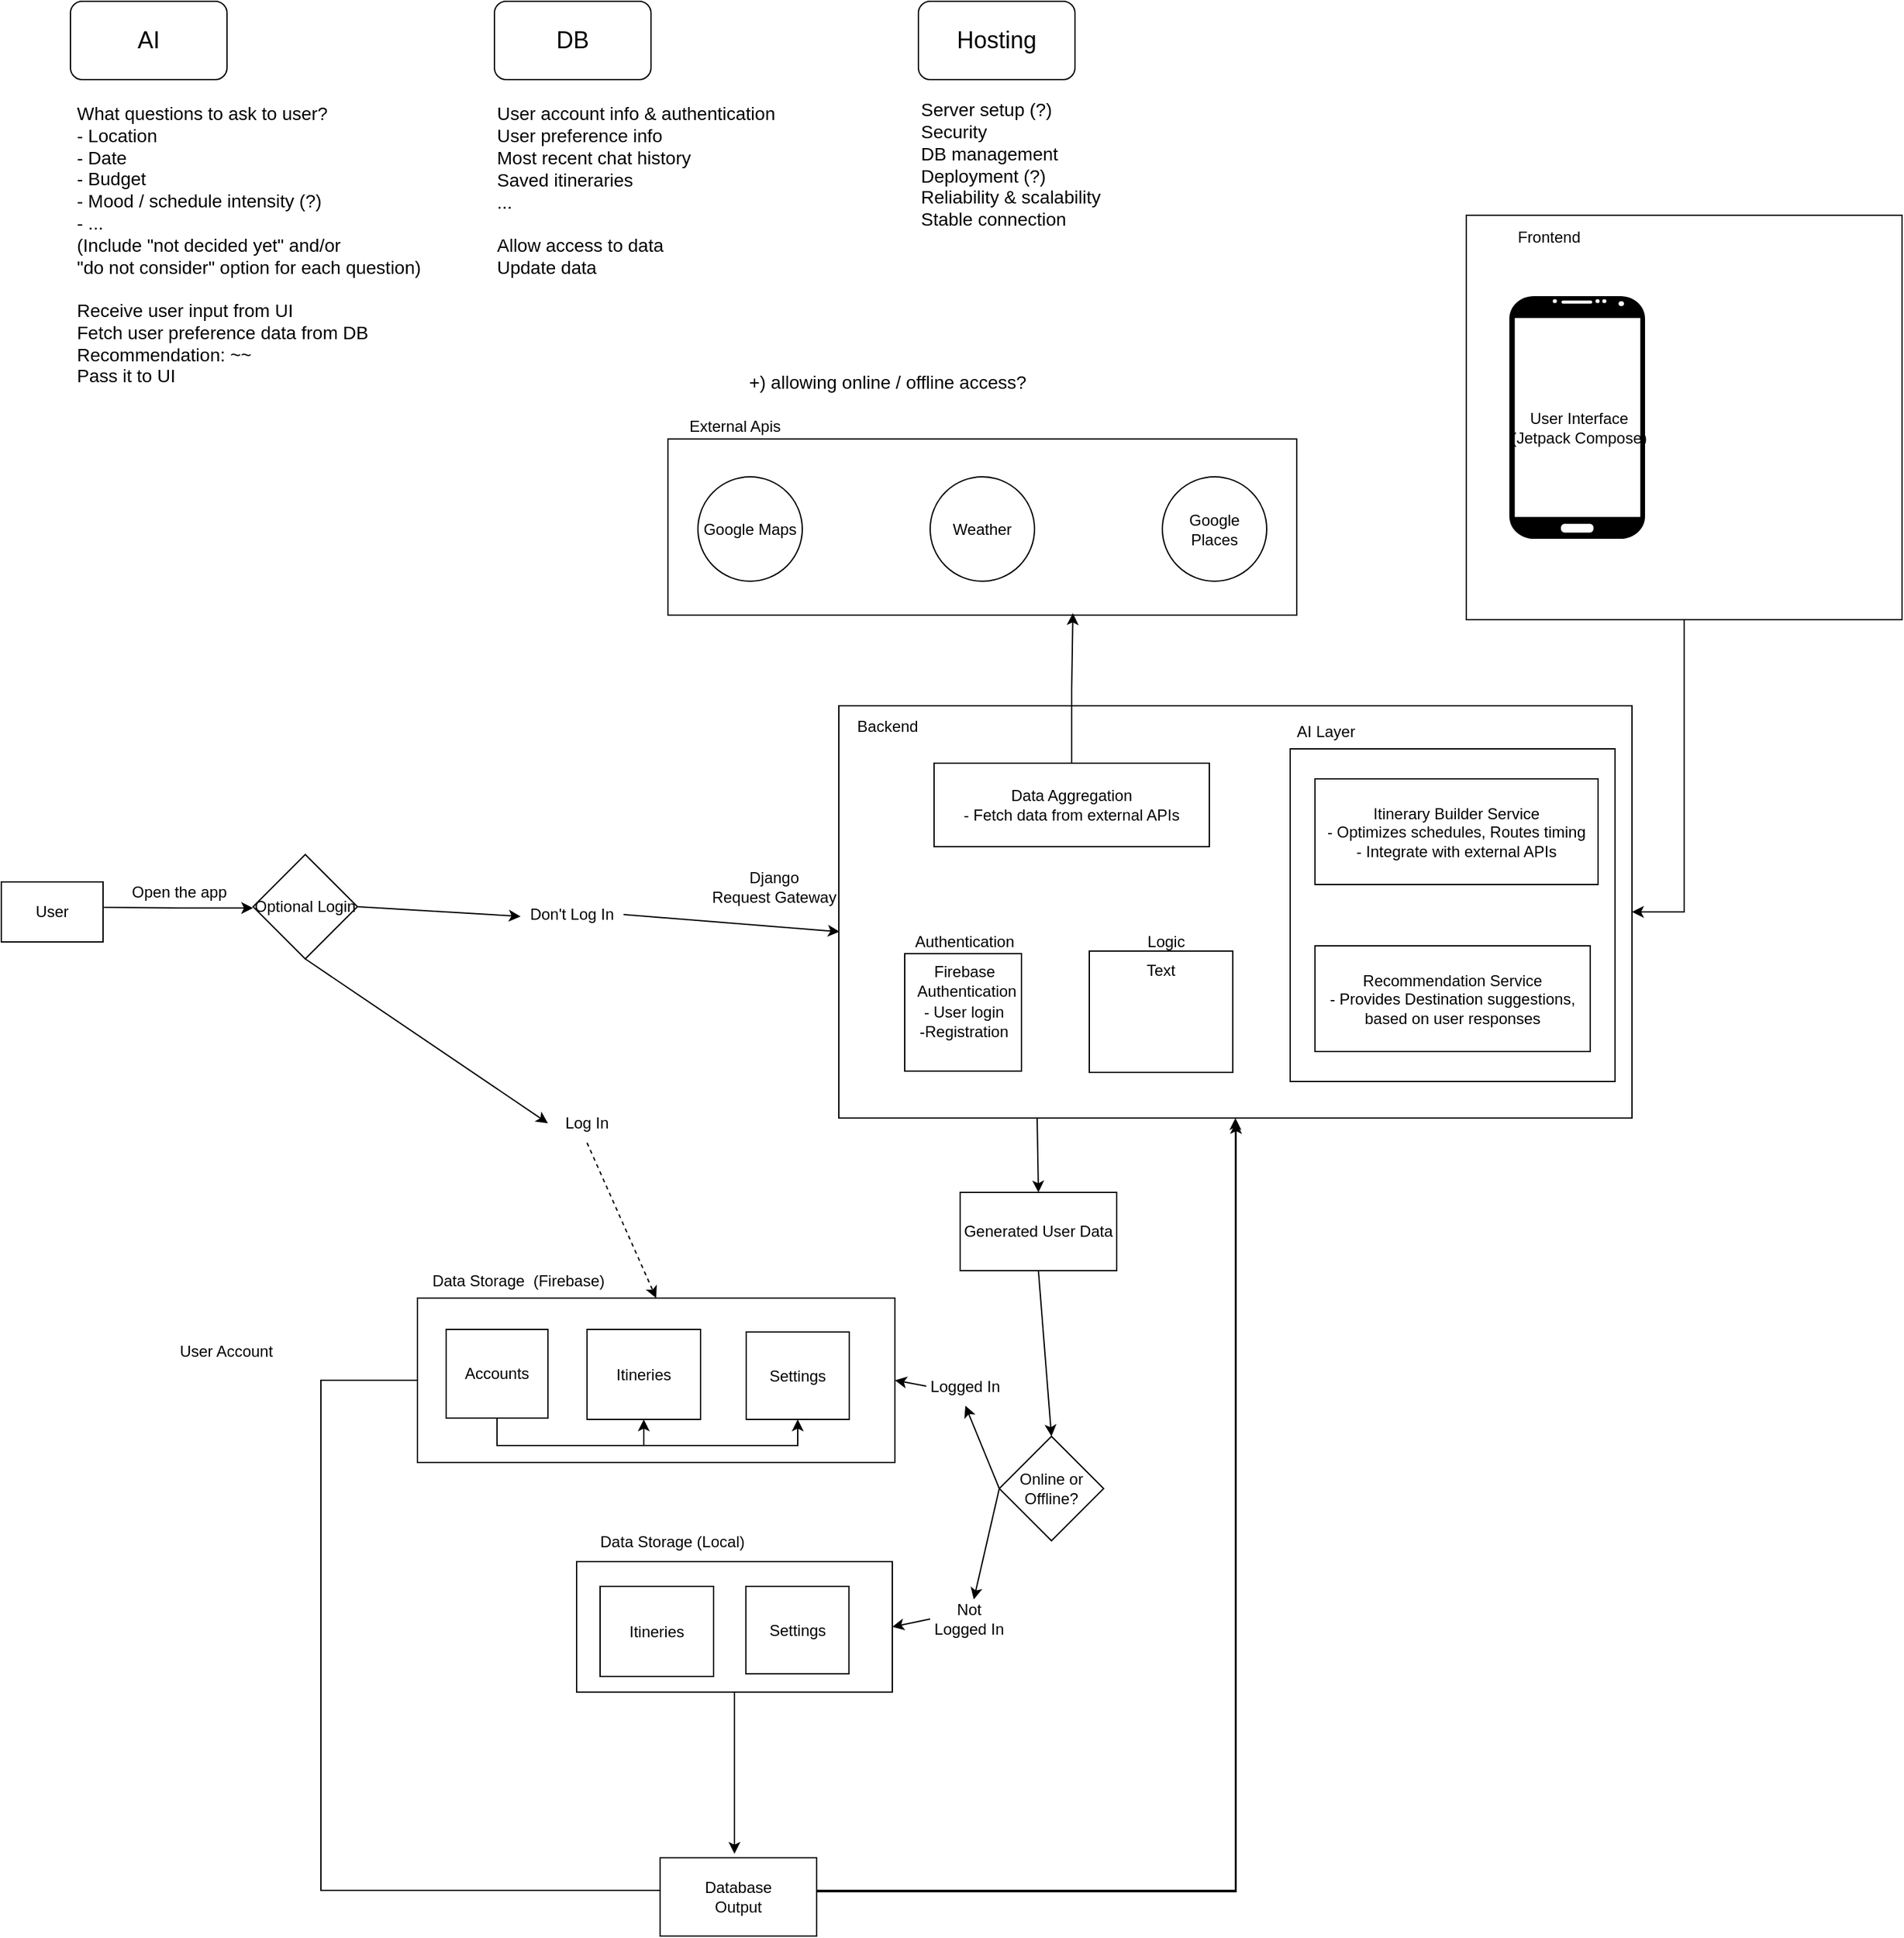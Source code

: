 <mxfile version="26.0.8">
  <diagram name="Page-1" id="YCGb1fXZHZs1NDQ-doLa">
    <mxGraphModel dx="2213" dy="911" grid="0" gridSize="10" guides="1" tooltips="1" connect="1" arrows="1" fold="1" page="1" pageScale="1" pageWidth="850" pageHeight="1100" math="0" shadow="0">
      <root>
        <mxCell id="0" />
        <mxCell id="1" parent="0" />
        <mxCell id="y8lHu2p-d7WiSPx5aYfz-1" style="edgeStyle=orthogonalEdgeStyle;rounded=0;orthogonalLoop=1;jettySize=auto;html=1;entryX=0.5;entryY=1;entryDx=0;entryDy=0;" parent="1" source="F6tcZEU1wLUHKEX0VQhd-23" target="F6tcZEU1wLUHKEX0VQhd-20" edge="1">
          <mxGeometry relative="1" as="geometry">
            <Array as="points">
              <mxPoint x="223" y="1075" />
              <mxPoint x="223" y="1466" />
              <mxPoint x="924" y="1466" />
            </Array>
          </mxGeometry>
        </mxCell>
        <mxCell id="F6tcZEU1wLUHKEX0VQhd-23" value="" style="whiteSpace=wrap;html=1;" parent="1" vertex="1">
          <mxGeometry x="297" y="1012" width="366" height="126" as="geometry" />
        </mxCell>
        <mxCell id="F6tcZEU1wLUHKEX0VQhd-15" value="" style="rounded=0;whiteSpace=wrap;html=1;" parent="1" vertex="1">
          <mxGeometry x="1101" y="182" width="334" height="310" as="geometry" />
        </mxCell>
        <mxCell id="F6tcZEU1wLUHKEX0VQhd-31" value="" style="rounded=0;whiteSpace=wrap;html=1;" parent="1" vertex="1">
          <mxGeometry x="489" y="353.5" width="482" height="135" as="geometry" />
        </mxCell>
        <mxCell id="F6tcZEU1wLUHKEX0VQhd-19" style="edgeStyle=orthogonalEdgeStyle;rounded=0;orthogonalLoop=1;jettySize=auto;html=1;entryX=1;entryY=0.5;entryDx=0;entryDy=0;" parent="1" source="F6tcZEU1wLUHKEX0VQhd-15" target="F6tcZEU1wLUHKEX0VQhd-20" edge="1">
          <mxGeometry relative="1" as="geometry">
            <mxPoint x="1136" y="520" as="targetPoint" />
          </mxGeometry>
        </mxCell>
        <mxCell id="PQpsgTs7zhuVNot9rBAv-1" value="&lt;font style=&quot;font-size: 18px;&quot;&gt;AI&lt;/font&gt;" style="rounded=1;whiteSpace=wrap;html=1;" parent="1" vertex="1">
          <mxGeometry x="31" y="18" width="120" height="60" as="geometry" />
        </mxCell>
        <mxCell id="iJq4LKLFICn1WwAoMsjc-1" value="&lt;font style=&quot;font-size: 18px;&quot;&gt;DB&lt;/font&gt;" style="rounded=1;whiteSpace=wrap;html=1;" parent="1" vertex="1">
          <mxGeometry x="356" y="18" width="120" height="60" as="geometry" />
        </mxCell>
        <mxCell id="iJq4LKLFICn1WwAoMsjc-2" value="&lt;font style=&quot;font-size: 18px;&quot;&gt;Hosting&lt;/font&gt;" style="rounded=1;whiteSpace=wrap;html=1;" parent="1" vertex="1">
          <mxGeometry x="681" y="18" width="120" height="60" as="geometry" />
        </mxCell>
        <mxCell id="iJq4LKLFICn1WwAoMsjc-3" value="&lt;font style=&quot;font-size: 14px;&quot;&gt;What questions to ask to user?&lt;br&gt;- Location&lt;br&gt;- Date&lt;/font&gt;&lt;div&gt;&lt;font style=&quot;font-size: 14px;&quot;&gt;- Budget&lt;/font&gt;&lt;/div&gt;&lt;div&gt;&lt;font style=&quot;font-size: 14px;&quot;&gt;- Mood / schedule intensity (?)&lt;/font&gt;&lt;/div&gt;&lt;div&gt;&lt;font style=&quot;font-size: 14px;&quot;&gt;- ...&lt;/font&gt;&lt;/div&gt;&lt;div&gt;&lt;font style=&quot;font-size: 14px;&quot;&gt;(Include &quot;not decided yet&quot; and/or&lt;/font&gt;&lt;/div&gt;&lt;div&gt;&lt;font style=&quot;font-size: 14px;&quot;&gt;&quot;do not consider&quot; option for each question)&lt;/font&gt;&lt;/div&gt;&lt;div&gt;&lt;font style=&quot;font-size: 14px;&quot;&gt;&lt;br&gt;&lt;/font&gt;&lt;/div&gt;&lt;div&gt;&lt;span style=&quot;font-size: 14px;&quot;&gt;Receive user input from UI&lt;/span&gt;&lt;/div&gt;&lt;div&gt;&lt;span style=&quot;font-size: 14px;&quot;&gt;Fetch user preference data from DB&lt;/span&gt;&lt;/div&gt;&lt;div&gt;&lt;span style=&quot;font-size: 14px;&quot;&gt;Recommendation: ~~&lt;br&gt;Pass it to UI&lt;/span&gt;&lt;/div&gt;&lt;div&gt;&lt;span style=&quot;font-size: 14px;&quot;&gt;&lt;br&gt;&lt;/span&gt;&lt;/div&gt;" style="text;html=1;align=left;verticalAlign=middle;resizable=0;points=[];autosize=1;strokeColor=none;fillColor=none;rounded=1;" parent="1" vertex="1">
          <mxGeometry x="33.5" y="88" width="290" height="250" as="geometry" />
        </mxCell>
        <mxCell id="iJq4LKLFICn1WwAoMsjc-4" value="&lt;span style=&quot;font-size: 14px;&quot;&gt;User account info &amp;amp; authentication&lt;/span&gt;&lt;div&gt;&lt;span style=&quot;font-size: 14px;&quot;&gt;User preference info&lt;/span&gt;&lt;/div&gt;&lt;div&gt;&lt;span style=&quot;font-size: 14px;&quot;&gt;Most recent chat history&lt;/span&gt;&lt;/div&gt;&lt;div&gt;&lt;span style=&quot;font-size: 14px;&quot;&gt;Saved itineraries&lt;/span&gt;&lt;/div&gt;&lt;div&gt;&lt;span style=&quot;font-size: 14px;&quot;&gt;...&lt;/span&gt;&lt;/div&gt;&lt;div&gt;&lt;span style=&quot;font-size: 14px;&quot;&gt;&lt;br&gt;&lt;/span&gt;&lt;/div&gt;&lt;div&gt;&lt;span style=&quot;font-size: 14px;&quot;&gt;Allow access to data&lt;/span&gt;&lt;/div&gt;&lt;div&gt;&lt;span style=&quot;font-size: 14px;&quot;&gt;Update data&lt;/span&gt;&lt;/div&gt;" style="text;html=1;align=left;verticalAlign=middle;whiteSpace=wrap;rounded=1;" parent="1" vertex="1">
          <mxGeometry x="356" y="98" width="225" height="130" as="geometry" />
        </mxCell>
        <mxCell id="iJq4LKLFICn1WwAoMsjc-5" value="&lt;font style=&quot;font-size: 14px;&quot;&gt;Server setup (?)&lt;/font&gt;&lt;div&gt;&lt;font style=&quot;font-size: 14px;&quot;&gt;Security&lt;/font&gt;&lt;/div&gt;&lt;div&gt;&lt;font style=&quot;font-size: 14px;&quot;&gt;DB management&lt;/font&gt;&lt;/div&gt;&lt;div&gt;&lt;font style=&quot;font-size: 14px;&quot;&gt;Deployment (?)&lt;/font&gt;&lt;/div&gt;&lt;div&gt;&lt;font style=&quot;font-size: 14px;&quot;&gt;Reliability &amp;amp; scalability&lt;/font&gt;&lt;/div&gt;&lt;div&gt;&lt;span style=&quot;font-size: 14px;&quot;&gt;Stable connection&lt;/span&gt;&lt;/div&gt;" style="text;html=1;align=left;verticalAlign=middle;resizable=0;points=[];autosize=1;strokeColor=none;fillColor=none;rounded=1;" parent="1" vertex="1">
          <mxGeometry x="681" y="88" width="160" height="110" as="geometry" />
        </mxCell>
        <mxCell id="iJq4LKLFICn1WwAoMsjc-7" value="&lt;font style=&quot;font-size: 14px;&quot;&gt;+) allowing online / offline access?&lt;/font&gt;" style="text;html=1;align=center;verticalAlign=middle;resizable=0;points=[];autosize=1;strokeColor=none;fillColor=none;rounded=1;" parent="1" vertex="1">
          <mxGeometry x="537" y="295" width="240" height="30" as="geometry" />
        </mxCell>
        <mxCell id="F6tcZEU1wLUHKEX0VQhd-3" style="edgeStyle=orthogonalEdgeStyle;rounded=1;orthogonalLoop=1;jettySize=auto;html=1;exitX=1.015;exitY=0.365;exitDx=0;exitDy=0;exitPerimeter=0;" parent="1" edge="1">
          <mxGeometry relative="1" as="geometry">
            <mxPoint x="171" y="713" as="targetPoint" />
            <mxPoint x="56.675" y="712.49" as="sourcePoint" />
          </mxGeometry>
        </mxCell>
        <mxCell id="F6tcZEU1wLUHKEX0VQhd-8" value="Frontend" style="text;html=1;align=center;verticalAlign=middle;resizable=0;points=[];autosize=1;strokeColor=none;fillColor=none;" parent="1" vertex="1">
          <mxGeometry x="1130" y="186" width="67" height="26" as="geometry" />
        </mxCell>
        <mxCell id="F6tcZEU1wLUHKEX0VQhd-17" value="" style="verticalLabelPosition=bottom;verticalAlign=top;html=1;shadow=0;dashed=0;strokeWidth=1;shape=mxgraph.android.phone2;strokeColor=none;fillStyle=auto;fillColor=light-dark(default, #ffffff);gradientColor=light-dark(#000000,#FFFFFF);gradientDirection=radial;" parent="1" vertex="1">
          <mxGeometry x="1134" y="244" width="104" height="186" as="geometry" />
        </mxCell>
        <mxCell id="F6tcZEU1wLUHKEX0VQhd-20" value="" style="whiteSpace=wrap;html=1;" parent="1" vertex="1">
          <mxGeometry x="620" y="558" width="608" height="316" as="geometry" />
        </mxCell>
        <mxCell id="F6tcZEU1wLUHKEX0VQhd-21" value="Backend" style="text;html=1;align=center;verticalAlign=middle;resizable=0;points=[];autosize=1;strokeColor=none;fillColor=none;" parent="1" vertex="1">
          <mxGeometry x="624" y="561" width="66" height="26" as="geometry" />
        </mxCell>
        <mxCell id="F6tcZEU1wLUHKEX0VQhd-22" value="&lt;div&gt;Data Storage&amp;nbsp; (Firebase)&lt;/div&gt;" style="text;html=1;align=center;verticalAlign=middle;resizable=0;points=[];autosize=1;strokeColor=none;fillColor=none;" parent="1" vertex="1">
          <mxGeometry x="297" y="986" width="153" height="26" as="geometry" />
        </mxCell>
        <mxCell id="F6tcZEU1wLUHKEX0VQhd-24" value="User" style="whiteSpace=wrap;html=1;" parent="1" vertex="1">
          <mxGeometry x="-22" y="693" width="78" height="46" as="geometry" />
        </mxCell>
        <mxCell id="F6tcZEU1wLUHKEX0VQhd-26" value="Open the app" style="text;html=1;align=center;verticalAlign=middle;resizable=0;points=[];autosize=1;strokeColor=none;fillColor=none;" parent="1" vertex="1">
          <mxGeometry x="68" y="688" width="91" height="26" as="geometry" />
        </mxCell>
        <mxCell id="F6tcZEU1wLUHKEX0VQhd-28" value="User Account" style="text;html=1;align=center;verticalAlign=middle;resizable=0;points=[];autosize=1;strokeColor=none;fillColor=none;" parent="1" vertex="1">
          <mxGeometry x="104" y="1040" width="91" height="26" as="geometry" />
        </mxCell>
        <mxCell id="F6tcZEU1wLUHKEX0VQhd-30" value="User Interface&lt;br&gt;(Jetpack Compose)" style="text;html=1;align=center;verticalAlign=middle;resizable=0;points=[];autosize=1;strokeColor=none;fillColor=none;" parent="1" vertex="1">
          <mxGeometry x="1125.5" y="324" width="122" height="41" as="geometry" />
        </mxCell>
        <mxCell id="F6tcZEU1wLUHKEX0VQhd-32" value="External Apis" style="text;html=1;align=center;verticalAlign=middle;resizable=0;points=[];autosize=1;strokeColor=none;fillColor=none;" parent="1" vertex="1">
          <mxGeometry x="495" y="331" width="89" height="26" as="geometry" />
        </mxCell>
        <mxCell id="F6tcZEU1wLUHKEX0VQhd-33" style="edgeStyle=orthogonalEdgeStyle;rounded=0;orthogonalLoop=1;jettySize=auto;html=1;exitX=0.5;exitY=0;exitDx=0;exitDy=0;entryX=0.644;entryY=0.989;entryDx=0;entryDy=0;entryPerimeter=0;" parent="1" source="F6tcZEU1wLUHKEX0VQhd-57" target="F6tcZEU1wLUHKEX0VQhd-31" edge="1">
          <mxGeometry relative="1" as="geometry" />
        </mxCell>
        <mxCell id="F6tcZEU1wLUHKEX0VQhd-35" value="Google Maps" style="ellipse;whiteSpace=wrap;html=1;" parent="1" vertex="1">
          <mxGeometry x="512" y="382.5" width="80" height="80" as="geometry" />
        </mxCell>
        <mxCell id="F6tcZEU1wLUHKEX0VQhd-36" value="Weather" style="ellipse;whiteSpace=wrap;html=1;" parent="1" vertex="1">
          <mxGeometry x="690" y="382.5" width="80" height="80" as="geometry" />
        </mxCell>
        <mxCell id="F6tcZEU1wLUHKEX0VQhd-48" style="edgeStyle=orthogonalEdgeStyle;rounded=0;orthogonalLoop=1;jettySize=auto;html=1;exitX=0.5;exitY=1;exitDx=0;exitDy=0;entryX=0.5;entryY=1;entryDx=0;entryDy=0;" parent="1" source="F6tcZEU1wLUHKEX0VQhd-41" target="F6tcZEU1wLUHKEX0VQhd-44" edge="1">
          <mxGeometry relative="1" as="geometry" />
        </mxCell>
        <mxCell id="F6tcZEU1wLUHKEX0VQhd-49" style="edgeStyle=orthogonalEdgeStyle;rounded=0;orthogonalLoop=1;jettySize=auto;html=1;exitX=0.5;exitY=1;exitDx=0;exitDy=0;entryX=0.5;entryY=1;entryDx=0;entryDy=0;" parent="1" source="F6tcZEU1wLUHKEX0VQhd-41" target="F6tcZEU1wLUHKEX0VQhd-47" edge="1">
          <mxGeometry relative="1" as="geometry" />
        </mxCell>
        <mxCell id="F6tcZEU1wLUHKEX0VQhd-41" value="Accounts" style="whiteSpace=wrap;html=1;" parent="1" vertex="1">
          <mxGeometry x="319" y="1036" width="78" height="68" as="geometry" />
        </mxCell>
        <mxCell id="F6tcZEU1wLUHKEX0VQhd-44" value="Itineries" style="whiteSpace=wrap;html=1;" parent="1" vertex="1">
          <mxGeometry x="427" y="1036" width="87" height="69" as="geometry" />
        </mxCell>
        <mxCell id="F6tcZEU1wLUHKEX0VQhd-45" value="Generated User Data" style="whiteSpace=wrap;html=1;" parent="1" vertex="1">
          <mxGeometry x="713" y="931" width="120" height="60" as="geometry" />
        </mxCell>
        <mxCell id="F6tcZEU1wLUHKEX0VQhd-47" value="Settings" style="whiteSpace=wrap;html=1;" parent="1" vertex="1">
          <mxGeometry x="549" y="1038" width="79" height="67" as="geometry" />
        </mxCell>
        <mxCell id="F6tcZEU1wLUHKEX0VQhd-50" value="&lt;div&gt;Django&lt;/div&gt;&lt;div&gt;Request Gateway&lt;br&gt;&lt;/div&gt;" style="text;html=1;align=center;verticalAlign=middle;resizable=0;points=[];autosize=1;strokeColor=none;fillColor=none;" parent="1" vertex="1">
          <mxGeometry x="512" y="676" width="115" height="41" as="geometry" />
        </mxCell>
        <mxCell id="F6tcZEU1wLUHKEX0VQhd-52" value="&lt;div&gt;&lt;br&gt;&lt;/div&gt;&lt;div&gt;- User login&lt;/div&gt;&lt;div&gt;-Registration&lt;br&gt;&lt;/div&gt;" style="rounded=0;whiteSpace=wrap;html=1;" parent="1" vertex="1">
          <mxGeometry x="670.5" y="748" width="89.5" height="90" as="geometry" />
        </mxCell>
        <mxCell id="F6tcZEU1wLUHKEX0VQhd-53" value="Firebase&lt;br&gt;&amp;nbsp;Authentication" style="text;html=1;align=center;verticalAlign=middle;resizable=0;points=[];autosize=1;strokeColor=none;fillColor=none;" parent="1" vertex="1">
          <mxGeometry x="667.5" y="748" width="97" height="41" as="geometry" />
        </mxCell>
        <mxCell id="F6tcZEU1wLUHKEX0VQhd-54" value="Authentication" style="text;html=1;align=center;verticalAlign=middle;resizable=0;points=[];autosize=1;strokeColor=none;fillColor=none;" parent="1" vertex="1">
          <mxGeometry x="668.5" y="726" width="95" height="26" as="geometry" />
        </mxCell>
        <mxCell id="F6tcZEU1wLUHKEX0VQhd-55" value="&lt;div&gt;Itinerary Builder Service&lt;/div&gt;&lt;div&gt;- Optimizes schedules, Routes timing&lt;br&gt;&lt;/div&gt;&lt;div&gt;- Integrate with external APIs&lt;br&gt;&lt;/div&gt;" style="whiteSpace=wrap;html=1;" parent="1" vertex="1">
          <mxGeometry x="985" y="614" width="217" height="81" as="geometry" />
        </mxCell>
        <mxCell id="F6tcZEU1wLUHKEX0VQhd-56" value="&lt;div&gt;Recommendation Service&lt;/div&gt;&lt;div&gt;- Provides Destination suggestions, based on user responses&lt;/div&gt;" style="whiteSpace=wrap;html=1;" parent="1" vertex="1">
          <mxGeometry x="985" y="742" width="211" height="81" as="geometry" />
        </mxCell>
        <mxCell id="F6tcZEU1wLUHKEX0VQhd-57" value="&lt;div&gt;Data Aggregation&lt;/div&gt;&lt;div&gt;- Fetch data from external APIs&lt;br&gt;&lt;/div&gt;" style="whiteSpace=wrap;html=1;" parent="1" vertex="1">
          <mxGeometry x="693" y="602" width="211" height="64" as="geometry" />
        </mxCell>
        <mxCell id="F6tcZEU1wLUHKEX0VQhd-58" value="Google Places" style="ellipse;whiteSpace=wrap;html=1;" parent="1" vertex="1">
          <mxGeometry x="868" y="382.5" width="80" height="80" as="geometry" />
        </mxCell>
        <mxCell id="F6tcZEU1wLUHKEX0VQhd-59" value="" style="whiteSpace=wrap;html=1;fillColor=none;strokeColor=light-dark(#000000,#0000CC);" parent="1" vertex="1">
          <mxGeometry x="966" y="591" width="249" height="255" as="geometry" />
        </mxCell>
        <mxCell id="F6tcZEU1wLUHKEX0VQhd-60" value="&lt;span style=&quot;color: light-dark(rgb(0, 0, 0), rgb(0, 0, 204));&quot;&gt;AI Layer&lt;br&gt;&lt;/span&gt;" style="text;html=1;align=center;verticalAlign=middle;resizable=0;points=[];autosize=1;strokeColor=none;fillColor=none;" parent="1" vertex="1">
          <mxGeometry x="962" y="565" width="61" height="26" as="geometry" />
        </mxCell>
        <mxCell id="-O7Q9c80gEYb_Deh_tuQ-1" value="" style="endArrow=classic;html=1;rounded=0;exitX=0.25;exitY=1;exitDx=0;exitDy=0;entryX=0.5;entryY=0;entryDx=0;entryDy=0;" parent="1" source="F6tcZEU1wLUHKEX0VQhd-20" target="F6tcZEU1wLUHKEX0VQhd-45" edge="1">
          <mxGeometry width="50" height="50" relative="1" as="geometry">
            <mxPoint x="558" y="998" as="sourcePoint" />
            <mxPoint x="608" y="948" as="targetPoint" />
          </mxGeometry>
        </mxCell>
        <mxCell id="-O7Q9c80gEYb_Deh_tuQ-2" value="Online or Offline?" style="rhombus;whiteSpace=wrap;html=1;" parent="1" vertex="1">
          <mxGeometry x="743" y="1118" width="80" height="80" as="geometry" />
        </mxCell>
        <mxCell id="-O7Q9c80gEYb_Deh_tuQ-4" value="" style="endArrow=classic;html=1;rounded=0;entryX=0.5;entryY=0;entryDx=0;entryDy=0;exitX=0.5;exitY=1;exitDx=0;exitDy=0;" parent="1" source="F6tcZEU1wLUHKEX0VQhd-45" target="-O7Q9c80gEYb_Deh_tuQ-2" edge="1">
          <mxGeometry width="50" height="50" relative="1" as="geometry">
            <mxPoint x="848" y="1031" as="sourcePoint" />
            <mxPoint x="724" y="928" as="targetPoint" />
          </mxGeometry>
        </mxCell>
        <mxCell id="-O7Q9c80gEYb_Deh_tuQ-6" value="" style="endArrow=classic;html=1;rounded=0;exitX=0;exitY=0.5;exitDx=0;exitDy=0;entryX=1;entryY=0.5;entryDx=0;entryDy=0;" parent="1" source="-O7Q9c80gEYb_Deh_tuQ-7" target="F6tcZEU1wLUHKEX0VQhd-23" edge="1">
          <mxGeometry width="50" height="50" relative="1" as="geometry">
            <mxPoint x="618" y="951" as="sourcePoint" />
            <mxPoint x="617" y="1013" as="targetPoint" />
          </mxGeometry>
        </mxCell>
        <mxCell id="y8lHu2p-d7WiSPx5aYfz-2" style="edgeStyle=orthogonalEdgeStyle;rounded=0;orthogonalLoop=1;jettySize=auto;html=1;exitX=1;exitY=0.5;exitDx=0;exitDy=0;" parent="1" source="7If0mPEfzT8Xvft6bbRa-1" edge="1">
          <mxGeometry relative="1" as="geometry">
            <mxPoint x="924.5" y="877" as="targetPoint" />
            <Array as="points">
              <mxPoint x="540" y="1471" />
              <mxPoint x="540" y="1467" />
              <mxPoint x="925" y="1467" />
            </Array>
          </mxGeometry>
        </mxCell>
        <mxCell id="-O7Q9c80gEYb_Deh_tuQ-9" value="" style="whiteSpace=wrap;html=1;" parent="1" vertex="1">
          <mxGeometry x="419" y="1214" width="242" height="100" as="geometry" />
        </mxCell>
        <mxCell id="-O7Q9c80gEYb_Deh_tuQ-10" value="&lt;div&gt;Data Storage (Local)&lt;/div&gt;" style="text;html=1;align=center;verticalAlign=middle;resizable=0;points=[];autosize=1;strokeColor=none;fillColor=none;" parent="1" vertex="1">
          <mxGeometry x="427.5" y="1186" width="129" height="26" as="geometry" />
        </mxCell>
        <mxCell id="-O7Q9c80gEYb_Deh_tuQ-14" value="Itineries" style="whiteSpace=wrap;html=1;" parent="1" vertex="1">
          <mxGeometry x="437" y="1233" width="87" height="69" as="geometry" />
        </mxCell>
        <mxCell id="-O7Q9c80gEYb_Deh_tuQ-15" value="Settings" style="whiteSpace=wrap;html=1;" parent="1" vertex="1">
          <mxGeometry x="548.75" y="1233" width="79" height="67" as="geometry" />
        </mxCell>
        <mxCell id="-O7Q9c80gEYb_Deh_tuQ-20" value="" style="endArrow=classic;html=1;rounded=0;exitX=0;exitY=0.5;exitDx=0;exitDy=0;entryX=0.5;entryY=1;entryDx=0;entryDy=0;" parent="1" source="-O7Q9c80gEYb_Deh_tuQ-2" target="-O7Q9c80gEYb_Deh_tuQ-7" edge="1">
          <mxGeometry width="50" height="50" relative="1" as="geometry">
            <mxPoint x="942" y="951" as="sourcePoint" />
            <mxPoint x="905" y="1075" as="targetPoint" />
          </mxGeometry>
        </mxCell>
        <mxCell id="-O7Q9c80gEYb_Deh_tuQ-7" value="Logged In" style="text;html=1;align=center;verticalAlign=middle;whiteSpace=wrap;rounded=0;" parent="1" vertex="1">
          <mxGeometry x="687" y="1064.5" width="60" height="30" as="geometry" />
        </mxCell>
        <mxCell id="-O7Q9c80gEYb_Deh_tuQ-22" value="" style="endArrow=classic;html=1;rounded=0;exitX=0;exitY=0.5;exitDx=0;exitDy=0;entryX=1;entryY=0.5;entryDx=0;entryDy=0;" parent="1" source="-O7Q9c80gEYb_Deh_tuQ-24" target="-O7Q9c80gEYb_Deh_tuQ-9" edge="1">
          <mxGeometry width="50" height="50" relative="1" as="geometry">
            <mxPoint x="885" y="984" as="sourcePoint" />
            <mxPoint x="935" y="1020" as="targetPoint" />
          </mxGeometry>
        </mxCell>
        <mxCell id="-O7Q9c80gEYb_Deh_tuQ-23" value="" style="endArrow=classic;html=1;rounded=0;exitX=0;exitY=0.5;exitDx=0;exitDy=0;" parent="1" source="-O7Q9c80gEYb_Deh_tuQ-2" target="-O7Q9c80gEYb_Deh_tuQ-24" edge="1">
          <mxGeometry width="50" height="50" relative="1" as="geometry">
            <mxPoint x="982" y="911" as="sourcePoint" />
            <mxPoint x="1129" y="1014" as="targetPoint" />
          </mxGeometry>
        </mxCell>
        <mxCell id="-O7Q9c80gEYb_Deh_tuQ-24" value="Not Logged In" style="text;html=1;align=center;verticalAlign=middle;whiteSpace=wrap;rounded=0;" parent="1" vertex="1">
          <mxGeometry x="690" y="1243" width="60" height="30" as="geometry" />
        </mxCell>
        <mxCell id="-O7Q9c80gEYb_Deh_tuQ-25" value="Optional Login" style="rhombus;whiteSpace=wrap;html=1;" parent="1" vertex="1">
          <mxGeometry x="171" y="672" width="80" height="80" as="geometry" />
        </mxCell>
        <mxCell id="-O7Q9c80gEYb_Deh_tuQ-27" value="" style="endArrow=classic;html=1;rounded=0;exitX=0.5;exitY=1;exitDx=0;exitDy=0;entryX=0.5;entryY=0;entryDx=0;entryDy=0;dashed=1;" parent="1" source="-O7Q9c80gEYb_Deh_tuQ-29" target="F6tcZEU1wLUHKEX0VQhd-23" edge="1">
          <mxGeometry width="50" height="50" relative="1" as="geometry">
            <mxPoint x="206" y="798" as="sourcePoint" />
            <mxPoint x="256" y="748" as="targetPoint" />
          </mxGeometry>
        </mxCell>
        <mxCell id="-O7Q9c80gEYb_Deh_tuQ-28" value="" style="endArrow=classic;html=1;rounded=0;exitX=0.5;exitY=1;exitDx=0;exitDy=0;entryX=0;entryY=0.5;entryDx=0;entryDy=0;" parent="1" source="-O7Q9c80gEYb_Deh_tuQ-25" target="-O7Q9c80gEYb_Deh_tuQ-29" edge="1">
          <mxGeometry width="50" height="50" relative="1" as="geometry">
            <mxPoint x="211" y="752" as="sourcePoint" />
            <mxPoint x="300" y="1125" as="targetPoint" />
          </mxGeometry>
        </mxCell>
        <mxCell id="-O7Q9c80gEYb_Deh_tuQ-29" value="Log In" style="text;html=1;align=center;verticalAlign=middle;whiteSpace=wrap;rounded=0;" parent="1" vertex="1">
          <mxGeometry x="397" y="863" width="60" height="30" as="geometry" />
        </mxCell>
        <mxCell id="-O7Q9c80gEYb_Deh_tuQ-30" value="" style="endArrow=classic;html=1;rounded=0;exitX=1;exitY=0.5;exitDx=0;exitDy=0;entryX=0.001;entryY=0.548;entryDx=0;entryDy=0;entryPerimeter=0;" parent="1" source="-O7Q9c80gEYb_Deh_tuQ-32" target="F6tcZEU1wLUHKEX0VQhd-20" edge="1">
          <mxGeometry width="50" height="50" relative="1" as="geometry">
            <mxPoint x="248" y="752" as="sourcePoint" />
            <mxPoint x="298" y="702" as="targetPoint" />
          </mxGeometry>
        </mxCell>
        <mxCell id="-O7Q9c80gEYb_Deh_tuQ-31" value="" style="endArrow=classic;html=1;rounded=0;exitX=1;exitY=0.5;exitDx=0;exitDy=0;entryX=0.001;entryY=0.548;entryDx=0;entryDy=0;entryPerimeter=0;" parent="1" source="-O7Q9c80gEYb_Deh_tuQ-25" target="-O7Q9c80gEYb_Deh_tuQ-32" edge="1">
          <mxGeometry width="50" height="50" relative="1" as="geometry">
            <mxPoint x="251" y="712" as="sourcePoint" />
            <mxPoint x="621" y="731" as="targetPoint" />
          </mxGeometry>
        </mxCell>
        <mxCell id="-O7Q9c80gEYb_Deh_tuQ-32" value="Don&#39;t Log In" style="text;html=1;align=center;verticalAlign=middle;whiteSpace=wrap;rounded=0;" parent="1" vertex="1">
          <mxGeometry x="376" y="703" width="79" height="30" as="geometry" />
        </mxCell>
        <mxCell id="-O7Q9c80gEYb_Deh_tuQ-33" value="" style="rounded=0;whiteSpace=wrap;html=1;" parent="1" vertex="1">
          <mxGeometry x="812" y="746" width="110" height="93" as="geometry" />
        </mxCell>
        <mxCell id="-O7Q9c80gEYb_Deh_tuQ-34" value="Logic" style="text;html=1;align=center;verticalAlign=middle;whiteSpace=wrap;rounded=0;" parent="1" vertex="1">
          <mxGeometry x="841" y="724" width="60" height="30" as="geometry" />
        </mxCell>
        <mxCell id="-O7Q9c80gEYb_Deh_tuQ-35" value="Text" style="text;html=1;align=center;verticalAlign=middle;whiteSpace=wrap;rounded=0;" parent="1" vertex="1">
          <mxGeometry x="837" y="746" width="60" height="30" as="geometry" />
        </mxCell>
        <mxCell id="7If0mPEfzT8Xvft6bbRa-1" value="" style="rounded=0;whiteSpace=wrap;html=1;" vertex="1" parent="1">
          <mxGeometry x="483" y="1441" width="120" height="60" as="geometry" />
        </mxCell>
        <mxCell id="7If0mPEfzT8Xvft6bbRa-2" value="" style="endArrow=classic;html=1;rounded=0;exitX=0.5;exitY=1;exitDx=0;exitDy=0;" edge="1" parent="1" source="-O7Q9c80gEYb_Deh_tuQ-9">
          <mxGeometry width="50" height="50" relative="1" as="geometry">
            <mxPoint x="527" y="1416" as="sourcePoint" />
            <mxPoint x="540" y="1438" as="targetPoint" />
          </mxGeometry>
        </mxCell>
        <mxCell id="7If0mPEfzT8Xvft6bbRa-3" value="Database Output" style="text;html=1;align=center;verticalAlign=middle;whiteSpace=wrap;rounded=0;" vertex="1" parent="1">
          <mxGeometry x="513" y="1456" width="60" height="30" as="geometry" />
        </mxCell>
      </root>
    </mxGraphModel>
  </diagram>
</mxfile>
